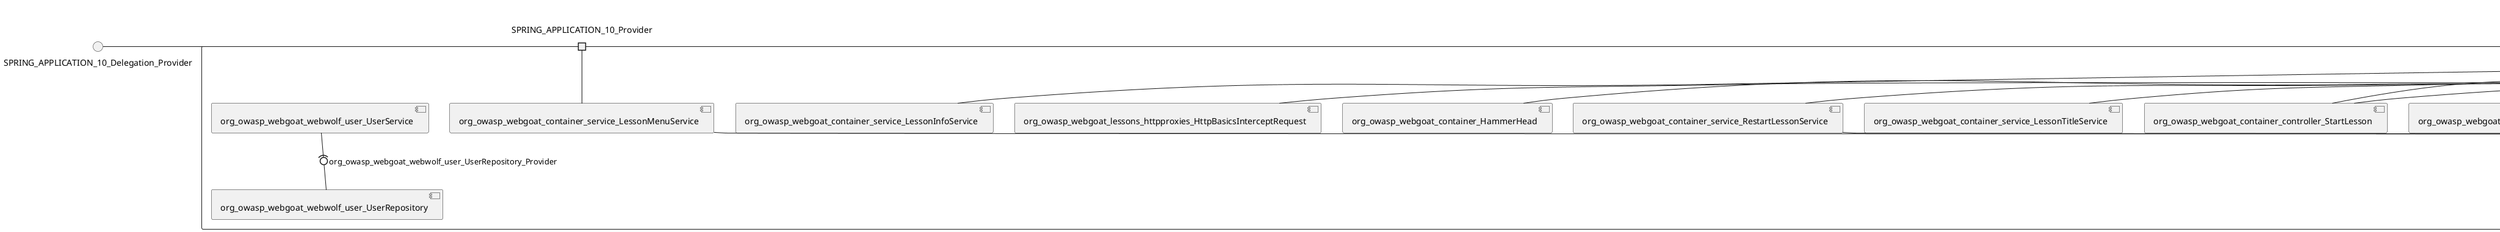 @startuml
skinparam fixCircleLabelOverlapping true
skinparam componentStyle uml2
() SPRING_APPLICATION_10_Delegation_Provider
() SPRING_APPLICATION_11_Delegation_Provider
() SPRING_APPLICATION_12_Delegation_Provider
() SPRING_APPLICATION_13_Delegation_Provider
() SPRING_APPLICATION_14_Delegation_Provider
() SPRING_APPLICATION_15_Delegation_Provider
() SPRING_APPLICATION_16_Delegation_Provider
() SPRING_APPLICATION_2_Delegation_Provider
() SPRING_APPLICATION_3_Delegation_Provider
() SPRING_APPLICATION_4_Delegation_Provider
() SPRING_APPLICATION_5_Delegation_Provider
() SPRING_APPLICATION_6_Delegation_Provider
() SPRING_APPLICATION_7_Delegation_Provider
() SPRING_APPLICATION_8_Delegation_Provider
() SPRING_APPLICATION_9_Delegation_Provider
() SPRING_APPLICATION_BypassRestrictions_FieldRestrictions_POST_Delegation_Provider
() SPRING_APPLICATION_BypassRestrictions_frontendValidation_POST_Delegation_Provider
() SPRING_APPLICATION_ChromeDevTools_dummy_POST_Delegation_Provider
() SPRING_APPLICATION_ChromeDevTools_network_POST_Delegation_Provider
() SPRING_APPLICATION_CrossSiteScriptingStored_stored_xss_POST_Delegation_Provider
() SPRING_APPLICATION_CrossSiteScriptingStored_stored_xss_follow_up_POST_Delegation_Provider
() SPRING_APPLICATION_CrossSiteScripting_attack1_POST_Delegation_Provider
() SPRING_APPLICATION_CrossSiteScripting_attack3_POST_Delegation_Provider
() SPRING_APPLICATION_CrossSiteScripting_attack4_POST_Delegation_Provider
() SPRING_APPLICATION_CrossSiteScripting_attack5a_GET_Delegation_Provider
() SPRING_APPLICATION_CrossSiteScripting_attack6a_POST_Delegation_Provider
() SPRING_APPLICATION_CrossSiteScripting_dom_follow_up_POST_Delegation_Provider
() SPRING_APPLICATION_CrossSiteScripting_phone_home_xss_POST_Delegation_Provider
() SPRING_APPLICATION_CrossSiteScripting_quiz_GET_POST_Delegation_Provider
() SPRING_APPLICATION_Delegation_Provider
() SPRING_APPLICATION_GET_10_Delegation_Provider
() SPRING_APPLICATION_GET_11_Delegation_Provider
() SPRING_APPLICATION_GET_2_Delegation_Provider
() SPRING_APPLICATION_GET_3_Delegation_Provider
() SPRING_APPLICATION_GET_4_Delegation_Provider
() SPRING_APPLICATION_GET_5_Delegation_Provider
() SPRING_APPLICATION_GET_6_Delegation_Provider
() SPRING_APPLICATION_GET_7_Delegation_Provider
() SPRING_APPLICATION_GET_8_Delegation_Provider
() SPRING_APPLICATION_GET_9_Delegation_Provider
() SPRING_APPLICATION_GET_Delegation_Provider
() SPRING_APPLICATION_HtmlTampering_task_POST_Delegation_Provider
() SPRING_APPLICATION_HttpBasics_attack1_POST_Delegation_Provider
() SPRING_APPLICATION_HttpBasics_attack2_POST_Delegation_Provider
() SPRING_APPLICATION_IDOR_diff_attributes_POST_Delegation_Provider
() SPRING_APPLICATION_IDOR_login_POST_Delegation_Provider
() SPRING_APPLICATION_IDOR_profile_alt_path_POST_Delegation_Provider
() SPRING_APPLICATION_InsecureDeserialization_task_POST_Delegation_Provider
() SPRING_APPLICATION_InsecureLogin_Delegation_Provider
() SPRING_APPLICATION_JWT_decode_POST_Delegation_Provider
() SPRING_APPLICATION_JWT_jku_Delegation_Provider
() SPRING_APPLICATION_JWT_kid_Delegation_Provider
() SPRING_APPLICATION_JWT_quiz_GET_POST_Delegation_Provider
() SPRING_APPLICATION_JWT_refresh_Delegation_Provider
() SPRING_APPLICATION_JWT_secret_POST_Delegation_Provider
() SPRING_APPLICATION_JWT_votings_Delegation_Provider
() SPRING_APPLICATION_LogSpoofing_log_bleeding_POST_Delegation_Provider
() SPRING_APPLICATION_LogSpoofing_log_spoofing_POST_Delegation_Provider
() SPRING_APPLICATION_POST_10_Delegation_Provider
() SPRING_APPLICATION_POST_11_Delegation_Provider
() SPRING_APPLICATION_POST_12_Delegation_Provider
() SPRING_APPLICATION_POST_13_Delegation_Provider
() SPRING_APPLICATION_POST_14_Delegation_Provider
() SPRING_APPLICATION_POST_15_Delegation_Provider
() SPRING_APPLICATION_POST_16_Delegation_Provider
() SPRING_APPLICATION_POST_17_Delegation_Provider
() SPRING_APPLICATION_POST_18_Delegation_Provider
() SPRING_APPLICATION_POST_2_Delegation_Provider
() SPRING_APPLICATION_POST_3_Delegation_Provider
() SPRING_APPLICATION_POST_4_Delegation_Provider
() SPRING_APPLICATION_POST_5_Delegation_Provider
() SPRING_APPLICATION_POST_6_Delegation_Provider
() SPRING_APPLICATION_POST_7_Delegation_Provider
() SPRING_APPLICATION_POST_8_Delegation_Provider
() SPRING_APPLICATION_POST_9_Delegation_Provider
() SPRING_APPLICATION_POST_Delegation_Provider
() SPRING_APPLICATION_PUT_Delegation_Provider
() SPRING_APPLICATION_PasswordReset_ForgotPassword_create_password_reset_link_POST_Delegation_Provider
() SPRING_APPLICATION_PasswordReset_SecurityQuestions_POST_Delegation_Provider
() SPRING_APPLICATION_PasswordReset_reset_Delegation_Provider
() SPRING_APPLICATION_PasswordReset_simple_mail_reset_POST_Delegation_Provider
() SPRING_APPLICATION_PathTraversal_profile_picture_GET_Delegation_Provider
() SPRING_APPLICATION_PathTraversal_profile_picture_fix_GET_Delegation_Provider
() SPRING_APPLICATION_PathTraversal_profile_upload_POST_Delegation_Provider
() SPRING_APPLICATION_PathTraversal_profile_upload_fix_POST_Delegation_Provider
() SPRING_APPLICATION_PathTraversal_profile_upload_remove_user_input_POST_Delegation_Provider
() SPRING_APPLICATION_PathTraversal_random_POST_Delegation_Provider
() SPRING_APPLICATION_PathTraversal_random_picture_GET_Delegation_Provider
() SPRING_APPLICATION_PathTraversal_zip_slip_Delegation_Provider
() SPRING_APPLICATION_SSRF_task1_POST_Delegation_Provider
() SPRING_APPLICATION_SSRF_task2_POST_Delegation_Provider
() SPRING_APPLICATION_SecurePasswords_assignment_POST_Delegation_Provider
() SPRING_APPLICATION_SqlInjectionAdvanced_attack6a_POST_Delegation_Provider
() SPRING_APPLICATION_SqlInjectionAdvanced_attack6b_POST_Delegation_Provider
() SPRING_APPLICATION_SqlInjectionAdvanced_challenge_Login_POST_Delegation_Provider
() SPRING_APPLICATION_SqlInjectionAdvanced_challenge_PUT_Delegation_Provider
() SPRING_APPLICATION_SqlInjectionAdvanced_quiz_GET_POST_Delegation_Provider
() SPRING_APPLICATION_SqlInjectionMitigations_attack10a_POST_Delegation_Provider
() SPRING_APPLICATION_SqlInjectionMitigations_attack10b_POST_Delegation_Provider
() SPRING_APPLICATION_SqlInjectionMitigations_attack12a_POST_Delegation_Provider
() SPRING_APPLICATION_SqlInjectionMitigations_servers_GET_Delegation_Provider
() SPRING_APPLICATION_SqlInjection_assignment5a_POST_Delegation_Provider
() SPRING_APPLICATION_SqlInjection_assignment5b_POST_Delegation_Provider
() SPRING_APPLICATION_SqlInjection_attack10_POST_Delegation_Provider
() SPRING_APPLICATION_SqlInjection_attack2_POST_Delegation_Provider
() SPRING_APPLICATION_SqlInjection_attack3_POST_Delegation_Provider
() SPRING_APPLICATION_SqlInjection_attack4_POST_Delegation_Provider
() SPRING_APPLICATION_SqlInjection_attack5_POST_Delegation_Provider
() SPRING_APPLICATION_SqlInjection_attack8_POST_Delegation_Provider
() SPRING_APPLICATION_SqlInjection_attack9_POST_Delegation_Provider
() SPRING_APPLICATION_SqlOnlyInputValidationOnKeywords_attack_POST_Delegation_Provider
() SPRING_APPLICATION_SqlOnlyInputValidation_attack_POST_Delegation_Provider
() SPRING_APPLICATION_VulnerableComponents_attack1_POST_Delegation_Provider
() SPRING_APPLICATION_WebWolf_GET_Delegation_Provider
() SPRING_APPLICATION_WebWolf_landing_Delegation_Provider
() SPRING_APPLICATION_WebWolf_mail_Delegation_Provider
() SPRING_APPLICATION_challenge_1_POST_Delegation_Provider
() SPRING_APPLICATION_challenge_5_POST_Delegation_Provider
() SPRING_APPLICATION_challenge_7_Delegation_Provider
() SPRING_APPLICATION_challenge_8_Delegation_Provider
() SPRING_APPLICATION_challenge_logo_Delegation_Provider
() SPRING_APPLICATION_cia_quiz_GET_POST_Delegation_Provider
() SPRING_APPLICATION_clientSideFiltering_attack1_POST_Delegation_Provider
() SPRING_APPLICATION_clientSideFiltering_challenge_store_coupons_GET_Delegation_Provider
() SPRING_APPLICATION_clientSideFiltering_getItForFree_POST_Delegation_Provider
() SPRING_APPLICATION_clientSideFiltering_salaries_GET_Delegation_Provider
() SPRING_APPLICATION_crypto_encoding_basic_auth_POST_Delegation_Provider
() SPRING_APPLICATION_crypto_encoding_xor_POST_Delegation_Provider
() SPRING_APPLICATION_crypto_hashing_POST_Delegation_Provider
() SPRING_APPLICATION_crypto_secure_defaults_POST_Delegation_Provider
() SPRING_APPLICATION_crypto_signing_verify_POST_Delegation_Provider
() SPRING_APPLICATION_csrf_feedback_message_POST_Delegation_Provider
() SPRING_APPLICATION_csrf_review_POST_Delegation_Provider
() SPRING_APPLICATION_files_GET_Delegation_Provider
() SPRING_APPLICATION_fileupload_POST_Delegation_Provider
() SPRING_APPLICATION_jwt_Delegation_Provider
() SPRING_APPLICATION_landing_Delegation_Provider
() SPRING_APPLICATION_lesson_template_Delegation_Provider
() SPRING_APPLICATION_login_oauth_mvc_GET_Delegation_Provider
() SPRING_APPLICATION_mail_DELETE_GET_POST_Delegation_Provider
() SPRING_APPLICATION_register_mvc_POST_Delegation_Provider
() SPRING_APPLICATION_registration_GET_Delegation_Provider
() SPRING_APPLICATION_requests_GET_Delegation_Provider
() SPRING_APPLICATION_scoreboard_data_GET_Delegation_Provider
() SPRING_APPLICATION_server_directory_GET_Delegation_Provider
() SPRING_APPLICATION_service_debug_labels_mvc_Delegation_Provider
() SPRING_APPLICATION_service_lessonoverview_mvc_Delegation_Provider
() SPRING_APPLICATION_xxe_comments_GET_Delegation_Provider
rectangle System {
[org_owasp_webgoat_container_HammerHead] [[webgoat-webgoat.repository#_CuNjxD8sEe-s9q0Hm6vFZw]]
[org_owasp_webgoat_container_WebWolfRedirect] [[webgoat-webgoat.repository#_CuNjxD8sEe-s9q0Hm6vFZw]]
[org_owasp_webgoat_container_controller_StartLesson] [[webgoat-webgoat.repository#_CuNjxD8sEe-s9q0Hm6vFZw]]
[org_owasp_webgoat_container_controller_Welcome] [[webgoat-webgoat.repository#_CuNjxD8sEe-s9q0Hm6vFZw]]
[org_owasp_webgoat_container_i18n_PluginMessages_Provider] [[webgoat-webgoat.repository#_CuNjxD8sEe-s9q0Hm6vFZw]]
[org_owasp_webgoat_container_report_ReportCardController] [[webgoat-webgoat.repository#_CuNjxD8sEe-s9q0Hm6vFZw]]
[org_owasp_webgoat_container_service_EnvironmentService] [[webgoat-webgoat.repository#_CuNjxD8sEe-s9q0Hm6vFZw]]
[org_owasp_webgoat_container_service_HintService] [[webgoat-webgoat.repository#_CuNjxD8sEe-s9q0Hm6vFZw]]
[org_owasp_webgoat_container_service_LabelDebugService] [[webgoat-webgoat.repository#_CuNjxD8sEe-s9q0Hm6vFZw]]
[org_owasp_webgoat_container_service_LabelService] [[webgoat-webgoat.repository#_CuNjxD8sEe-s9q0Hm6vFZw]]
[org_owasp_webgoat_container_service_LessonInfoService] [[webgoat-webgoat.repository#_CuNjxD8sEe-s9q0Hm6vFZw]]
[org_owasp_webgoat_container_service_LessonMenuService] [[webgoat-webgoat.repository#_CuNjxD8sEe-s9q0Hm6vFZw]]
[org_owasp_webgoat_container_service_LessonProgressService] [[webgoat-webgoat.repository#_CuNjxD8sEe-s9q0Hm6vFZw]]
[org_owasp_webgoat_container_service_LessonTitleService] [[webgoat-webgoat.repository#_CuNjxD8sEe-s9q0Hm6vFZw]]
[org_owasp_webgoat_container_service_RestartLessonService] [[webgoat-webgoat.repository#_CuNjxD8sEe-s9q0Hm6vFZw]]
[org_owasp_webgoat_container_service_SessionService] [[webgoat-webgoat.repository#_CuNjxD8sEe-s9q0Hm6vFZw]]
[org_owasp_webgoat_container_session_UserSessionData_Provider] [[webgoat-webgoat.repository#_CuNjxD8sEe-s9q0Hm6vFZw]]
[org_owasp_webgoat_container_session_WebSession_Provider] [[webgoat-webgoat.repository#_CuNjxD8sEe-s9q0Hm6vFZw]]
[org_owasp_webgoat_container_users_RegistrationController] [[webgoat-webgoat.repository#_CuNjxD8sEe-s9q0Hm6vFZw]]
[org_owasp_webgoat_container_users_Scoreboard] [[webgoat-webgoat.repository#_CuNjxD8sEe-s9q0Hm6vFZw]]
[org_owasp_webgoat_container_users_UserProgressRepository] [[webgoat-webgoat.repository#_CuNjxD8sEe-s9q0Hm6vFZw]]
[org_owasp_webgoat_container_users_UserRepository] [[webgoat-webgoat.repository#_CuNjxD8sEe-s9q0Hm6vFZw]]
[org_owasp_webgoat_container_users_UserService] [[webgoat-webgoat.repository#_CuNjxD8sEe-s9q0Hm6vFZw]]
[org_owasp_webgoat_lessons_authbypass_VerifyAccount] [[webgoat-webgoat.repository#_CuNjxD8sEe-s9q0Hm6vFZw]]
[org_owasp_webgoat_lessons_bypassrestrictions_BypassRestrictionsFieldRestrictions] [[webgoat-webgoat.repository#_CuNjxD8sEe-s9q0Hm6vFZw]]
[org_owasp_webgoat_lessons_bypassrestrictions_BypassRestrictionsFrontendValidation] [[webgoat-webgoat.repository#_CuNjxD8sEe-s9q0Hm6vFZw]]
[org_owasp_webgoat_lessons_challenges_FlagController] [[webgoat-webgoat.repository#_CuNjxD8sEe-s9q0Hm6vFZw]]
[org_owasp_webgoat_lessons_challenges_challenge1_Assignment1] [[webgoat-webgoat.repository#_CuNjxD8sEe-s9q0Hm6vFZw]]
[org_owasp_webgoat_lessons_challenges_challenge1_ImageServlet] [[webgoat-webgoat.repository#_CuNjxD8sEe-s9q0Hm6vFZw]]
[org_owasp_webgoat_lessons_challenges_challenge5_Assignment5] [[webgoat-webgoat.repository#_CuNjxD8sEe-s9q0Hm6vFZw]]
[org_owasp_webgoat_lessons_challenges_challenge7_Assignment7] [[webgoat-webgoat.repository#_CuNjxD8sEe-s9q0Hm6vFZw]]
[org_owasp_webgoat_lessons_challenges_challenge8_Assignment8] [[webgoat-webgoat.repository#_CuNjxD8sEe-s9q0Hm6vFZw]]
[org_owasp_webgoat_lessons_chromedevtools_NetworkDummy] [[webgoat-webgoat.repository#_CuNjxD8sEe-s9q0Hm6vFZw]]
[org_owasp_webgoat_lessons_chromedevtools_NetworkLesson] [[webgoat-webgoat.repository#_CuNjxD8sEe-s9q0Hm6vFZw]]
[org_owasp_webgoat_lessons_cia_CIAQuiz] [[webgoat-webgoat.repository#_CuNjxD8sEe-s9q0Hm6vFZw]]
[org_owasp_webgoat_lessons_clientsidefiltering_ClientSideFilteringAssignment] [[webgoat-webgoat.repository#_CuNjxD8sEe-s9q0Hm6vFZw]]
[org_owasp_webgoat_lessons_clientsidefiltering_ClientSideFilteringFreeAssignment] [[webgoat-webgoat.repository#_CuNjxD8sEe-s9q0Hm6vFZw]]
[org_owasp_webgoat_lessons_clientsidefiltering_Salaries] [[webgoat-webgoat.repository#_CuNjxD8sEe-s9q0Hm6vFZw]]
[org_owasp_webgoat_lessons_clientsidefiltering_ShopEndpoint] [[webgoat-webgoat.repository#_CuNjxD8sEe-s9q0Hm6vFZw]]
[org_owasp_webgoat_lessons_cryptography_EncodingAssignment] [[webgoat-webgoat.repository#_CuNjxD8sEe-s9q0Hm6vFZw]]
[org_owasp_webgoat_lessons_cryptography_HashingAssignment] [[webgoat-webgoat.repository#_CuNjxD8sEe-s9q0Hm6vFZw]]
[org_owasp_webgoat_lessons_cryptography_SecureDefaultsAssignment] [[webgoat-webgoat.repository#_CuNjxD8sEe-s9q0Hm6vFZw]]
[org_owasp_webgoat_lessons_cryptography_SigningAssignment] [[webgoat-webgoat.repository#_CuNjxD8sEe-s9q0Hm6vFZw]]
[org_owasp_webgoat_lessons_cryptography_XOREncodingAssignment] [[webgoat-webgoat.repository#_CuNjxD8sEe-s9q0Hm6vFZw]]
[org_owasp_webgoat_lessons_csrf_CSRFConfirmFlag1] [[webgoat-webgoat.repository#_CuNjxD8sEe-s9q0Hm6vFZw]]
[org_owasp_webgoat_lessons_csrf_CSRFFeedback] [[webgoat-webgoat.repository#_CuNjxD8sEe-s9q0Hm6vFZw]]
[org_owasp_webgoat_lessons_csrf_CSRFGetFlag] [[webgoat-webgoat.repository#_CuNjxD8sEe-s9q0Hm6vFZw]]
[org_owasp_webgoat_lessons_csrf_CSRFLogin] [[webgoat-webgoat.repository#_CuNjxD8sEe-s9q0Hm6vFZw]]
[org_owasp_webgoat_lessons_csrf_ForgedReviews] [[webgoat-webgoat.repository#_CuNjxD8sEe-s9q0Hm6vFZw]]
[org_owasp_webgoat_lessons_csrf_ObjectMapper_Provider] [[webgoat-webgoat.repository#_CuNjxD8sEe-s9q0Hm6vFZw]]
[org_owasp_webgoat_lessons_deserialization_InsecureDeserializationTask] [[webgoat-webgoat.repository#_CuNjxD8sEe-s9q0Hm6vFZw]]
[org_owasp_webgoat_lessons_hijacksession_HijackSessionAssignment] [[webgoat-webgoat.repository#_CuNjxD8sEe-s9q0Hm6vFZw]]
[org_owasp_webgoat_lessons_hijacksession_cas_HijackSessionAuthenticationProvider] [[webgoat-webgoat.repository#_CuNjxD8sEe-s9q0Hm6vFZw]]
[org_owasp_webgoat_lessons_htmltampering_HtmlTamperingTask] [[webgoat-webgoat.repository#_CuNjxD8sEe-s9q0Hm6vFZw]]
[org_owasp_webgoat_lessons_httpbasics_HttpBasicsLesson] [[webgoat-webgoat.repository#_CuNjxD8sEe-s9q0Hm6vFZw]]
[org_owasp_webgoat_lessons_httpbasics_HttpBasicsQuiz] [[webgoat-webgoat.repository#_CuNjxD8sEe-s9q0Hm6vFZw]]
[org_owasp_webgoat_lessons_httpproxies_HttpBasicsInterceptRequest] [[webgoat-webgoat.repository#_CuNjxD8sEe-s9q0Hm6vFZw]]
[org_owasp_webgoat_lessons_idor_IDORDiffAttributes] [[webgoat-webgoat.repository#_CuNjxD8sEe-s9q0Hm6vFZw]]
[org_owasp_webgoat_lessons_idor_IDOREditOtherProfile] [[webgoat-webgoat.repository#_CuNjxD8sEe-s9q0Hm6vFZw]]
[org_owasp_webgoat_lessons_idor_IDORLogin] [[webgoat-webgoat.repository#_CuNjxD8sEe-s9q0Hm6vFZw]]
[org_owasp_webgoat_lessons_idor_IDORViewOtherProfile] [[webgoat-webgoat.repository#_CuNjxD8sEe-s9q0Hm6vFZw]]
[org_owasp_webgoat_lessons_idor_IDORViewOwnProfile] [[webgoat-webgoat.repository#_CuNjxD8sEe-s9q0Hm6vFZw]]
[org_owasp_webgoat_lessons_idor_IDORViewOwnProfileAltUrl] [[webgoat-webgoat.repository#_CuNjxD8sEe-s9q0Hm6vFZw]]
[org_owasp_webgoat_lessons_insecurelogin_InsecureLoginTask] [[webgoat-webgoat.repository#_CuNjxD8sEe-s9q0Hm6vFZw]]
[org_owasp_webgoat_lessons_jwt_JWTDecodeEndpoint] [[webgoat-webgoat.repository#_CuNjxD8sEe-s9q0Hm6vFZw]]
[org_owasp_webgoat_lessons_jwt_JWTQuiz] [[webgoat-webgoat.repository#_CuNjxD8sEe-s9q0Hm6vFZw]]
[org_owasp_webgoat_lessons_jwt_JWTRefreshEndpoint] [[webgoat-webgoat.repository#_CuNjxD8sEe-s9q0Hm6vFZw]]
[org_owasp_webgoat_lessons_jwt_JWTSecretKeyEndpoint] [[webgoat-webgoat.repository#_CuNjxD8sEe-s9q0Hm6vFZw]]
[org_owasp_webgoat_lessons_jwt_JWTVotesEndpoint] [[webgoat-webgoat.repository#_CuNjxD8sEe-s9q0Hm6vFZw]]
[org_owasp_webgoat_lessons_jwt_claimmisuse_JWTHeaderJKUEndpoint] [[webgoat-webgoat.repository#_CuNjxD8sEe-s9q0Hm6vFZw]]
[org_owasp_webgoat_lessons_jwt_claimmisuse_JWTHeaderKIDEndpoint] [[webgoat-webgoat.repository#_CuNjxD8sEe-s9q0Hm6vFZw]]
[org_owasp_webgoat_lessons_lessontemplate_SampleAttack] [[webgoat-webgoat.repository#_CuNjxD8sEe-s9q0Hm6vFZw]]
[org_owasp_webgoat_lessons_logging_LogBleedingTask] [[webgoat-webgoat.repository#_CuNjxD8sEe-s9q0Hm6vFZw]]
[org_owasp_webgoat_lessons_logging_LogSpoofingTask] [[webgoat-webgoat.repository#_CuNjxD8sEe-s9q0Hm6vFZw]]
[org_owasp_webgoat_lessons_missingac_MissingFunctionACHiddenMenus] [[webgoat-webgoat.repository#_CuNjxD8sEe-s9q0Hm6vFZw]]
[org_owasp_webgoat_lessons_missingac_MissingFunctionACUsers] [[webgoat-webgoat.repository#_CuNjxD8sEe-s9q0Hm6vFZw]]
[org_owasp_webgoat_lessons_missingac_MissingFunctionACYourHash] [[webgoat-webgoat.repository#_CuNjxD8sEe-s9q0Hm6vFZw]]
[org_owasp_webgoat_lessons_missingac_MissingFunctionACYourHashAdmin] [[webgoat-webgoat.repository#_CuNjxD8sEe-s9q0Hm6vFZw]]
[org_owasp_webgoat_lessons_passwordreset_QuestionsAssignment] [[webgoat-webgoat.repository#_CuNjxD8sEe-s9q0Hm6vFZw]]
[org_owasp_webgoat_lessons_passwordreset_ResetLinkAssignment] [[webgoat-webgoat.repository#_CuNjxD8sEe-s9q0Hm6vFZw]]
[org_owasp_webgoat_lessons_passwordreset_ResetLinkAssignmentForgotPassword] [[webgoat-webgoat.repository#_CuNjxD8sEe-s9q0Hm6vFZw]]
[org_owasp_webgoat_lessons_passwordreset_SecurityQuestionAssignment] [[webgoat-webgoat.repository#_CuNjxD8sEe-s9q0Hm6vFZw]]
[org_owasp_webgoat_lessons_passwordreset_SimpleMailAssignment] [[webgoat-webgoat.repository#_CuNjxD8sEe-s9q0Hm6vFZw]]
[org_owasp_webgoat_lessons_passwordreset_TriedQuestions] [[webgoat-webgoat.repository#_CuNjxD8sEe-s9q0Hm6vFZw]]
[org_owasp_webgoat_lessons_pathtraversal_ProfileUpload] [[webgoat-webgoat.repository#_CuNjxD8sEe-s9q0Hm6vFZw]]
[org_owasp_webgoat_lessons_pathtraversal_ProfileUploadFix] [[webgoat-webgoat.repository#_CuNjxD8sEe-s9q0Hm6vFZw]]
[org_owasp_webgoat_lessons_pathtraversal_ProfileUploadRemoveUserInput] [[webgoat-webgoat.repository#_CuNjxD8sEe-s9q0Hm6vFZw]]
[org_owasp_webgoat_lessons_pathtraversal_ProfileUploadRetrieval] [[webgoat-webgoat.repository#_CuNjxD8sEe-s9q0Hm6vFZw]]
[org_owasp_webgoat_lessons_pathtraversal_ProfileZipSlip] [[webgoat-webgoat.repository#_CuNjxD8sEe-s9q0Hm6vFZw]]
[org_owasp_webgoat_lessons_securepasswords_SecurePasswordsAssignment] [[webgoat-webgoat.repository#_CuNjxD8sEe-s9q0Hm6vFZw]]
[org_owasp_webgoat_lessons_spoofcookie_SpoofCookieAssignment] [[webgoat-webgoat.repository#_CuNjxD8sEe-s9q0Hm6vFZw]]
[org_owasp_webgoat_lessons_sqlinjection_advanced_SqlInjectionChallenge] [[webgoat-webgoat.repository#_CuNjxD8sEe-s9q0Hm6vFZw]]
[org_owasp_webgoat_lessons_sqlinjection_advanced_SqlInjectionChallengeLogin] [[webgoat-webgoat.repository#_CuNjxD8sEe-s9q0Hm6vFZw]]
[org_owasp_webgoat_lessons_sqlinjection_advanced_SqlInjectionLesson6a] [[webgoat-webgoat.repository#_CuNjxD8sEe-s9q0Hm6vFZw]]
[org_owasp_webgoat_lessons_sqlinjection_advanced_SqlInjectionLesson6b] [[webgoat-webgoat.repository#_CuNjxD8sEe-s9q0Hm6vFZw]]
[org_owasp_webgoat_lessons_sqlinjection_advanced_SqlInjectionQuiz] [[webgoat-webgoat.repository#_CuNjxD8sEe-s9q0Hm6vFZw]]
[org_owasp_webgoat_lessons_sqlinjection_introduction_SqlInjectionLesson10] [[webgoat-webgoat.repository#_CuNjxD8sEe-s9q0Hm6vFZw]]
[org_owasp_webgoat_lessons_sqlinjection_introduction_SqlInjectionLesson2] [[webgoat-webgoat.repository#_CuNjxD8sEe-s9q0Hm6vFZw]]
[org_owasp_webgoat_lessons_sqlinjection_introduction_SqlInjectionLesson3] [[webgoat-webgoat.repository#_CuNjxD8sEe-s9q0Hm6vFZw]]
[org_owasp_webgoat_lessons_sqlinjection_introduction_SqlInjectionLesson4] [[webgoat-webgoat.repository#_CuNjxD8sEe-s9q0Hm6vFZw]]
[org_owasp_webgoat_lessons_sqlinjection_introduction_SqlInjectionLesson5] [[webgoat-webgoat.repository#_CuNjxD8sEe-s9q0Hm6vFZw]]
[org_owasp_webgoat_lessons_sqlinjection_introduction_SqlInjectionLesson5a] [[webgoat-webgoat.repository#_CuNjxD8sEe-s9q0Hm6vFZw]]
[org_owasp_webgoat_lessons_sqlinjection_introduction_SqlInjectionLesson5b] [[webgoat-webgoat.repository#_CuNjxD8sEe-s9q0Hm6vFZw]]
[org_owasp_webgoat_lessons_sqlinjection_introduction_SqlInjectionLesson8] [[webgoat-webgoat.repository#_CuNjxD8sEe-s9q0Hm6vFZw]]
[org_owasp_webgoat_lessons_sqlinjection_introduction_SqlInjectionLesson9] [[webgoat-webgoat.repository#_CuNjxD8sEe-s9q0Hm6vFZw]]
[org_owasp_webgoat_lessons_sqlinjection_mitigation_Servers] [[webgoat-webgoat.repository#_CuNjxD8sEe-s9q0Hm6vFZw]]
[org_owasp_webgoat_lessons_sqlinjection_mitigation_SqlInjectionLesson10a] [[webgoat-webgoat.repository#_CuNjxD8sEe-s9q0Hm6vFZw]]
[org_owasp_webgoat_lessons_sqlinjection_mitigation_SqlInjectionLesson10b] [[webgoat-webgoat.repository#_CuNjxD8sEe-s9q0Hm6vFZw]]
[org_owasp_webgoat_lessons_sqlinjection_mitigation_SqlInjectionLesson13] [[webgoat-webgoat.repository#_CuNjxD8sEe-s9q0Hm6vFZw]]
[org_owasp_webgoat_lessons_sqlinjection_mitigation_SqlOnlyInputValidation] [[webgoat-webgoat.repository#_CuNjxD8sEe-s9q0Hm6vFZw]]
[org_owasp_webgoat_lessons_sqlinjection_mitigation_SqlOnlyInputValidationOnKeywords] [[webgoat-webgoat.repository#_CuNjxD8sEe-s9q0Hm6vFZw]]
[org_owasp_webgoat_lessons_ssrf_SSRFTask1] [[webgoat-webgoat.repository#_CuNjxD8sEe-s9q0Hm6vFZw]]
[org_owasp_webgoat_lessons_ssrf_SSRFTask2] [[webgoat-webgoat.repository#_CuNjxD8sEe-s9q0Hm6vFZw]]
[org_owasp_webgoat_lessons_vulnerablecomponents_VulnerableComponentsLesson] [[webgoat-webgoat.repository#_CuNjxD8sEe-s9q0Hm6vFZw]]
[org_owasp_webgoat_lessons_webwolfintroduction_LandingAssignment] [[webgoat-webgoat.repository#_CuNjxD8sEe-s9q0Hm6vFZw]]
[org_owasp_webgoat_lessons_webwolfintroduction_MailAssignment] [[webgoat-webgoat.repository#_CuNjxD8sEe-s9q0Hm6vFZw]]
[org_owasp_webgoat_lessons_xss_CrossSiteScriptingLesson1] [[webgoat-webgoat.repository#_CuNjxD8sEe-s9q0Hm6vFZw]]
[org_owasp_webgoat_lessons_xss_CrossSiteScriptingLesson3] [[webgoat-webgoat.repository#_CuNjxD8sEe-s9q0Hm6vFZw]]
[org_owasp_webgoat_lessons_xss_CrossSiteScriptingLesson4] [[webgoat-webgoat.repository#_CuNjxD8sEe-s9q0Hm6vFZw]]
[org_owasp_webgoat_lessons_xss_CrossSiteScriptingLesson5a] [[webgoat-webgoat.repository#_CuNjxD8sEe-s9q0Hm6vFZw]]
[org_owasp_webgoat_lessons_xss_CrossSiteScriptingLesson6a] [[webgoat-webgoat.repository#_CuNjxD8sEe-s9q0Hm6vFZw]]
[org_owasp_webgoat_lessons_xss_CrossSiteScriptingQuiz] [[webgoat-webgoat.repository#_CuNjxD8sEe-s9q0Hm6vFZw]]
[org_owasp_webgoat_lessons_xss_DOMCrossSiteScripting] [[webgoat-webgoat.repository#_CuNjxD8sEe-s9q0Hm6vFZw]]
[org_owasp_webgoat_lessons_xss_DOMCrossSiteScriptingVerifier] [[webgoat-webgoat.repository#_CuNjxD8sEe-s9q0Hm6vFZw]]
[org_owasp_webgoat_lessons_xss_stored_StoredCrossSiteScriptingVerifier] [[webgoat-webgoat.repository#_CuNjxD8sEe-s9q0Hm6vFZw]]
[org_owasp_webgoat_lessons_xss_stored_StoredXssComments] [[webgoat-webgoat.repository#_CuNjxD8sEe-s9q0Hm6vFZw]]
[org_owasp_webgoat_lessons_xxe_BlindSendFileAssignment] [[webgoat-webgoat.repository#_CuNjxD8sEe-s9q0Hm6vFZw]]
[org_owasp_webgoat_lessons_xxe_CommentsCache] [[webgoat-webgoat.repository#_CuNjxD8sEe-s9q0Hm6vFZw]]
[org_owasp_webgoat_lessons_xxe_CommentsEndpoint] [[webgoat-webgoat.repository#_CuNjxD8sEe-s9q0Hm6vFZw]]
[org_owasp_webgoat_lessons_xxe_ContentTypeAssignment] [[webgoat-webgoat.repository#_CuNjxD8sEe-s9q0Hm6vFZw]]
[org_owasp_webgoat_lessons_xxe_SimpleXXE] [[webgoat-webgoat.repository#_CuNjxD8sEe-s9q0Hm6vFZw]]
[org_owasp_webgoat_webwolf_FileServer] [[webgoat-webgoat.repository#_CuNjxD8sEe-s9q0Hm6vFZw]]
[org_owasp_webgoat_webwolf_jwt_JWTController] [[webgoat-webgoat.repository#_CuNjxD8sEe-s9q0Hm6vFZw]]
[org_owasp_webgoat_webwolf_mailbox_MailboxController] [[webgoat-webgoat.repository#_CuNjxD8sEe-s9q0Hm6vFZw]]
[org_owasp_webgoat_webwolf_mailbox_MailboxRepository] [[webgoat-webgoat.repository#_CuNjxD8sEe-s9q0Hm6vFZw]]
[org_owasp_webgoat_webwolf_requests_LandingPage] [[webgoat-webgoat.repository#_CuNjxD8sEe-s9q0Hm6vFZw]]
[org_owasp_webgoat_webwolf_requests_Requests] [[webgoat-webgoat.repository#_CuNjxD8sEe-s9q0Hm6vFZw]]
[org_owasp_webgoat_webwolf_user_UserRepository] [[webgoat-webgoat.repository#_CuNjxD8sEe-s9q0Hm6vFZw]]
[org_owasp_webgoat_webwolf_user_UserService] [[webgoat-webgoat.repository#_CuNjxD8sEe-s9q0Hm6vFZw]]
port SPRING_APPLICATION_10_Provider
SPRING_APPLICATION_10_Delegation_Provider - SPRING_APPLICATION_10_Provider
SPRING_APPLICATION_10_Provider - [org_owasp_webgoat_container_service_LessonMenuService]
port SPRING_APPLICATION_11_Provider
SPRING_APPLICATION_11_Delegation_Provider - SPRING_APPLICATION_11_Provider
SPRING_APPLICATION_11_Provider - [org_owasp_webgoat_lessons_jwt_JWTSecretKeyEndpoint]
port SPRING_APPLICATION_12_Provider
SPRING_APPLICATION_12_Delegation_Provider - SPRING_APPLICATION_12_Provider
SPRING_APPLICATION_12_Provider - [org_owasp_webgoat_container_service_LessonInfoService]
port SPRING_APPLICATION_13_Provider
SPRING_APPLICATION_13_Delegation_Provider - SPRING_APPLICATION_13_Provider
SPRING_APPLICATION_13_Provider - [org_owasp_webgoat_lessons_httpproxies_HttpBasicsInterceptRequest]
port SPRING_APPLICATION_14_Provider
SPRING_APPLICATION_14_Delegation_Provider - SPRING_APPLICATION_14_Provider
SPRING_APPLICATION_14_Provider - [org_owasp_webgoat_container_controller_StartLesson]
port SPRING_APPLICATION_15_Provider
SPRING_APPLICATION_15_Delegation_Provider - SPRING_APPLICATION_15_Provider
SPRING_APPLICATION_15_Provider - [org_owasp_webgoat_container_HammerHead]
port SPRING_APPLICATION_16_Provider
SPRING_APPLICATION_16_Delegation_Provider - SPRING_APPLICATION_16_Provider
SPRING_APPLICATION_16_Provider - [org_owasp_webgoat_lessons_cryptography_HashingAssignment]
port SPRING_APPLICATION_2_Provider
SPRING_APPLICATION_2_Delegation_Provider - SPRING_APPLICATION_2_Provider
SPRING_APPLICATION_2_Provider - [org_owasp_webgoat_container_service_RestartLessonService]
port SPRING_APPLICATION_3_Provider
SPRING_APPLICATION_3_Delegation_Provider - SPRING_APPLICATION_3_Provider
SPRING_APPLICATION_3_Provider - [org_owasp_webgoat_container_service_LessonTitleService]
port SPRING_APPLICATION_4_Provider
SPRING_APPLICATION_4_Delegation_Provider - SPRING_APPLICATION_4_Provider
SPRING_APPLICATION_4_Provider - [org_owasp_webgoat_container_service_SessionService]
port SPRING_APPLICATION_5_Provider
SPRING_APPLICATION_5_Delegation_Provider - SPRING_APPLICATION_5_Provider
SPRING_APPLICATION_5_Provider - [org_owasp_webgoat_webwolf_FileServer]
port SPRING_APPLICATION_6_Provider
SPRING_APPLICATION_6_Delegation_Provider - SPRING_APPLICATION_6_Provider
SPRING_APPLICATION_6_Provider - [org_owasp_webgoat_container_service_LabelDebugService]
port SPRING_APPLICATION_7_Provider
SPRING_APPLICATION_7_Delegation_Provider - SPRING_APPLICATION_7_Provider
SPRING_APPLICATION_7_Provider - [org_owasp_webgoat_lessons_cryptography_SigningAssignment]
port SPRING_APPLICATION_8_Provider
SPRING_APPLICATION_8_Delegation_Provider - SPRING_APPLICATION_8_Provider
SPRING_APPLICATION_8_Provider - [org_owasp_webgoat_lessons_cryptography_HashingAssignment]
port SPRING_APPLICATION_9_Provider
SPRING_APPLICATION_9_Delegation_Provider - SPRING_APPLICATION_9_Provider
SPRING_APPLICATION_9_Provider - [org_owasp_webgoat_container_controller_StartLesson]
port SPRING_APPLICATION_BypassRestrictions_FieldRestrictions_POST_Provider
SPRING_APPLICATION_BypassRestrictions_FieldRestrictions_POST_Delegation_Provider - SPRING_APPLICATION_BypassRestrictions_FieldRestrictions_POST_Provider
SPRING_APPLICATION_BypassRestrictions_FieldRestrictions_POST_Provider - [org_owasp_webgoat_lessons_bypassrestrictions_BypassRestrictionsFieldRestrictions]
port SPRING_APPLICATION_BypassRestrictions_frontendValidation_POST_Provider
SPRING_APPLICATION_BypassRestrictions_frontendValidation_POST_Delegation_Provider - SPRING_APPLICATION_BypassRestrictions_frontendValidation_POST_Provider
SPRING_APPLICATION_BypassRestrictions_frontendValidation_POST_Provider - [org_owasp_webgoat_lessons_bypassrestrictions_BypassRestrictionsFrontendValidation]
port SPRING_APPLICATION_ChromeDevTools_dummy_POST_Provider
SPRING_APPLICATION_ChromeDevTools_dummy_POST_Delegation_Provider - SPRING_APPLICATION_ChromeDevTools_dummy_POST_Provider
SPRING_APPLICATION_ChromeDevTools_dummy_POST_Provider - [org_owasp_webgoat_lessons_chromedevtools_NetworkDummy]
port SPRING_APPLICATION_ChromeDevTools_network_POST_Provider
SPRING_APPLICATION_ChromeDevTools_network_POST_Delegation_Provider - SPRING_APPLICATION_ChromeDevTools_network_POST_Provider
SPRING_APPLICATION_ChromeDevTools_network_POST_Provider - [org_owasp_webgoat_lessons_chromedevtools_NetworkLesson]
port SPRING_APPLICATION_CrossSiteScriptingStored_stored_xss_POST_Provider
SPRING_APPLICATION_CrossSiteScriptingStored_stored_xss_POST_Delegation_Provider - SPRING_APPLICATION_CrossSiteScriptingStored_stored_xss_POST_Provider
SPRING_APPLICATION_CrossSiteScriptingStored_stored_xss_POST_Provider - [org_owasp_webgoat_lessons_xss_stored_StoredXssComments]
port SPRING_APPLICATION_CrossSiteScriptingStored_stored_xss_follow_up_POST_Provider
SPRING_APPLICATION_CrossSiteScriptingStored_stored_xss_follow_up_POST_Delegation_Provider - SPRING_APPLICATION_CrossSiteScriptingStored_stored_xss_follow_up_POST_Provider
SPRING_APPLICATION_CrossSiteScriptingStored_stored_xss_follow_up_POST_Provider - [org_owasp_webgoat_lessons_xss_stored_StoredCrossSiteScriptingVerifier]
port SPRING_APPLICATION_CrossSiteScripting_attack1_POST_Provider
SPRING_APPLICATION_CrossSiteScripting_attack1_POST_Delegation_Provider - SPRING_APPLICATION_CrossSiteScripting_attack1_POST_Provider
SPRING_APPLICATION_CrossSiteScripting_attack1_POST_Provider - [org_owasp_webgoat_lessons_xss_CrossSiteScriptingLesson1]
port SPRING_APPLICATION_CrossSiteScripting_attack3_POST_Provider
SPRING_APPLICATION_CrossSiteScripting_attack3_POST_Delegation_Provider - SPRING_APPLICATION_CrossSiteScripting_attack3_POST_Provider
SPRING_APPLICATION_CrossSiteScripting_attack3_POST_Provider - [org_owasp_webgoat_lessons_xss_CrossSiteScriptingLesson3]
port SPRING_APPLICATION_CrossSiteScripting_attack4_POST_Provider
SPRING_APPLICATION_CrossSiteScripting_attack4_POST_Delegation_Provider - SPRING_APPLICATION_CrossSiteScripting_attack4_POST_Provider
SPRING_APPLICATION_CrossSiteScripting_attack4_POST_Provider - [org_owasp_webgoat_lessons_xss_CrossSiteScriptingLesson4]
port SPRING_APPLICATION_CrossSiteScripting_attack5a_GET_Provider
SPRING_APPLICATION_CrossSiteScripting_attack5a_GET_Delegation_Provider - SPRING_APPLICATION_CrossSiteScripting_attack5a_GET_Provider
SPRING_APPLICATION_CrossSiteScripting_attack5a_GET_Provider - [org_owasp_webgoat_lessons_xss_CrossSiteScriptingLesson5a]
port SPRING_APPLICATION_CrossSiteScripting_attack6a_POST_Provider
SPRING_APPLICATION_CrossSiteScripting_attack6a_POST_Delegation_Provider - SPRING_APPLICATION_CrossSiteScripting_attack6a_POST_Provider
SPRING_APPLICATION_CrossSiteScripting_attack6a_POST_Provider - [org_owasp_webgoat_lessons_xss_CrossSiteScriptingLesson6a]
port SPRING_APPLICATION_CrossSiteScripting_dom_follow_up_POST_Provider
SPRING_APPLICATION_CrossSiteScripting_dom_follow_up_POST_Delegation_Provider - SPRING_APPLICATION_CrossSiteScripting_dom_follow_up_POST_Provider
SPRING_APPLICATION_CrossSiteScripting_dom_follow_up_POST_Provider - [org_owasp_webgoat_lessons_xss_DOMCrossSiteScriptingVerifier]
port SPRING_APPLICATION_CrossSiteScripting_phone_home_xss_POST_Provider
SPRING_APPLICATION_CrossSiteScripting_phone_home_xss_POST_Delegation_Provider - SPRING_APPLICATION_CrossSiteScripting_phone_home_xss_POST_Provider
SPRING_APPLICATION_CrossSiteScripting_phone_home_xss_POST_Provider - [org_owasp_webgoat_lessons_xss_DOMCrossSiteScripting]
port SPRING_APPLICATION_CrossSiteScripting_quiz_GET_POST_Provider
SPRING_APPLICATION_CrossSiteScripting_quiz_GET_POST_Delegation_Provider - SPRING_APPLICATION_CrossSiteScripting_quiz_GET_POST_Provider
SPRING_APPLICATION_CrossSiteScripting_quiz_GET_POST_Provider - [org_owasp_webgoat_lessons_xss_CrossSiteScriptingQuiz]
port SPRING_APPLICATION_Provider
SPRING_APPLICATION_Delegation_Provider - SPRING_APPLICATION_Provider
SPRING_APPLICATION_Provider - [org_owasp_webgoat_lessons_xxe_SimpleXXE]
port SPRING_APPLICATION_GET_10_Provider
SPRING_APPLICATION_GET_10_Delegation_Provider - SPRING_APPLICATION_GET_10_Provider
SPRING_APPLICATION_GET_10_Provider - [org_owasp_webgoat_lessons_spoofcookie_SpoofCookieAssignment]
port SPRING_APPLICATION_GET_11_Provider
SPRING_APPLICATION_GET_11_Delegation_Provider - SPRING_APPLICATION_GET_11_Provider
SPRING_APPLICATION_GET_11_Provider - [org_owasp_webgoat_container_report_ReportCardController]
port SPRING_APPLICATION_GET_2_Provider
SPRING_APPLICATION_GET_2_Delegation_Provider - SPRING_APPLICATION_GET_2_Provider
SPRING_APPLICATION_GET_2_Provider - [org_owasp_webgoat_lessons_csrf_ForgedReviews]
port SPRING_APPLICATION_GET_3_Provider
SPRING_APPLICATION_GET_3_Delegation_Provider - SPRING_APPLICATION_GET_3_Provider
SPRING_APPLICATION_GET_3_Provider - [org_owasp_webgoat_container_service_LabelService]
port SPRING_APPLICATION_GET_4_Provider
SPRING_APPLICATION_GET_4_Delegation_Provider - SPRING_APPLICATION_GET_4_Provider
SPRING_APPLICATION_GET_4_Provider - [org_owasp_webgoat_lessons_xss_stored_StoredXssComments]
port SPRING_APPLICATION_GET_5_Provider
SPRING_APPLICATION_GET_5_Delegation_Provider - SPRING_APPLICATION_GET_5_Provider
SPRING_APPLICATION_GET_5_Provider - [org_owasp_webgoat_lessons_idor_IDORViewOtherProfile]
port SPRING_APPLICATION_GET_6_Provider
SPRING_APPLICATION_GET_6_Delegation_Provider - SPRING_APPLICATION_GET_6_Provider
SPRING_APPLICATION_GET_6_Provider - [org_owasp_webgoat_container_service_HintService]
port SPRING_APPLICATION_GET_7_Provider
SPRING_APPLICATION_GET_7_Delegation_Provider - SPRING_APPLICATION_GET_7_Provider
SPRING_APPLICATION_GET_7_Provider - [org_owasp_webgoat_lessons_cryptography_EncodingAssignment]
port SPRING_APPLICATION_GET_8_Provider
SPRING_APPLICATION_GET_8_Delegation_Provider - SPRING_APPLICATION_GET_8_Provider
SPRING_APPLICATION_GET_8_Provider - [org_owasp_webgoat_lessons_missingac_MissingFunctionACUsers]
port SPRING_APPLICATION_GET_9_Provider
SPRING_APPLICATION_GET_9_Delegation_Provider - SPRING_APPLICATION_GET_9_Provider
SPRING_APPLICATION_GET_9_Provider - [org_owasp_webgoat_lessons_idor_IDORViewOwnProfile]
port SPRING_APPLICATION_GET_Provider
SPRING_APPLICATION_GET_Delegation_Provider - SPRING_APPLICATION_GET_Provider
SPRING_APPLICATION_GET_Provider - [org_owasp_webgoat_container_controller_Welcome]
port SPRING_APPLICATION_HtmlTampering_task_POST_Provider
SPRING_APPLICATION_HtmlTampering_task_POST_Delegation_Provider - SPRING_APPLICATION_HtmlTampering_task_POST_Provider
SPRING_APPLICATION_HtmlTampering_task_POST_Provider - [org_owasp_webgoat_lessons_htmltampering_HtmlTamperingTask]
port SPRING_APPLICATION_HttpBasics_attack1_POST_Provider
SPRING_APPLICATION_HttpBasics_attack1_POST_Delegation_Provider - SPRING_APPLICATION_HttpBasics_attack1_POST_Provider
SPRING_APPLICATION_HttpBasics_attack1_POST_Provider - [org_owasp_webgoat_lessons_httpbasics_HttpBasicsLesson]
port SPRING_APPLICATION_HttpBasics_attack2_POST_Provider
SPRING_APPLICATION_HttpBasics_attack2_POST_Delegation_Provider - SPRING_APPLICATION_HttpBasics_attack2_POST_Provider
SPRING_APPLICATION_HttpBasics_attack2_POST_Provider - [org_owasp_webgoat_lessons_httpbasics_HttpBasicsQuiz]
port SPRING_APPLICATION_IDOR_diff_attributes_POST_Provider
SPRING_APPLICATION_IDOR_diff_attributes_POST_Delegation_Provider - SPRING_APPLICATION_IDOR_diff_attributes_POST_Provider
SPRING_APPLICATION_IDOR_diff_attributes_POST_Provider - [org_owasp_webgoat_lessons_idor_IDORDiffAttributes]
port SPRING_APPLICATION_IDOR_login_POST_Provider
SPRING_APPLICATION_IDOR_login_POST_Delegation_Provider - SPRING_APPLICATION_IDOR_login_POST_Provider
SPRING_APPLICATION_IDOR_login_POST_Provider - [org_owasp_webgoat_lessons_idor_IDORLogin]
port SPRING_APPLICATION_IDOR_profile_alt_path_POST_Provider
SPRING_APPLICATION_IDOR_profile_alt_path_POST_Delegation_Provider - SPRING_APPLICATION_IDOR_profile_alt_path_POST_Provider
SPRING_APPLICATION_IDOR_profile_alt_path_POST_Provider - [org_owasp_webgoat_lessons_idor_IDORViewOwnProfileAltUrl]
port SPRING_APPLICATION_InsecureDeserialization_task_POST_Provider
SPRING_APPLICATION_InsecureDeserialization_task_POST_Delegation_Provider - SPRING_APPLICATION_InsecureDeserialization_task_POST_Provider
SPRING_APPLICATION_InsecureDeserialization_task_POST_Provider - [org_owasp_webgoat_lessons_deserialization_InsecureDeserializationTask]
port SPRING_APPLICATION_InsecureLogin_Provider
SPRING_APPLICATION_InsecureLogin_Delegation_Provider - SPRING_APPLICATION_InsecureLogin_Provider
SPRING_APPLICATION_InsecureLogin_Provider - [org_owasp_webgoat_lessons_insecurelogin_InsecureLoginTask]
port SPRING_APPLICATION_JWT_decode_POST_Provider
SPRING_APPLICATION_JWT_decode_POST_Delegation_Provider - SPRING_APPLICATION_JWT_decode_POST_Provider
SPRING_APPLICATION_JWT_decode_POST_Provider - [org_owasp_webgoat_lessons_jwt_JWTDecodeEndpoint]
port SPRING_APPLICATION_JWT_jku_Provider
SPRING_APPLICATION_JWT_jku_Delegation_Provider - SPRING_APPLICATION_JWT_jku_Provider
SPRING_APPLICATION_JWT_jku_Provider - [org_owasp_webgoat_lessons_jwt_claimmisuse_JWTHeaderJKUEndpoint]
port SPRING_APPLICATION_JWT_kid_Provider
SPRING_APPLICATION_JWT_kid_Delegation_Provider - SPRING_APPLICATION_JWT_kid_Provider
SPRING_APPLICATION_JWT_kid_Provider - [org_owasp_webgoat_lessons_jwt_claimmisuse_JWTHeaderKIDEndpoint]
port SPRING_APPLICATION_JWT_quiz_GET_POST_Provider
SPRING_APPLICATION_JWT_quiz_GET_POST_Delegation_Provider - SPRING_APPLICATION_JWT_quiz_GET_POST_Provider
SPRING_APPLICATION_JWT_quiz_GET_POST_Provider - [org_owasp_webgoat_lessons_jwt_JWTQuiz]
port SPRING_APPLICATION_JWT_refresh_Provider
SPRING_APPLICATION_JWT_refresh_Delegation_Provider - SPRING_APPLICATION_JWT_refresh_Provider
SPRING_APPLICATION_JWT_refresh_Provider - [org_owasp_webgoat_lessons_jwt_JWTRefreshEndpoint]
port SPRING_APPLICATION_JWT_secret_POST_Provider
SPRING_APPLICATION_JWT_secret_POST_Delegation_Provider - SPRING_APPLICATION_JWT_secret_POST_Provider
SPRING_APPLICATION_JWT_secret_POST_Provider - [org_owasp_webgoat_lessons_jwt_JWTSecretKeyEndpoint]
port SPRING_APPLICATION_JWT_votings_Provider
SPRING_APPLICATION_JWT_votings_Delegation_Provider - SPRING_APPLICATION_JWT_votings_Provider
SPRING_APPLICATION_JWT_votings_Provider - [org_owasp_webgoat_lessons_jwt_JWTVotesEndpoint]
port SPRING_APPLICATION_LogSpoofing_log_bleeding_POST_Provider
SPRING_APPLICATION_LogSpoofing_log_bleeding_POST_Delegation_Provider - SPRING_APPLICATION_LogSpoofing_log_bleeding_POST_Provider
SPRING_APPLICATION_LogSpoofing_log_bleeding_POST_Provider - [org_owasp_webgoat_lessons_logging_LogBleedingTask]
port SPRING_APPLICATION_LogSpoofing_log_spoofing_POST_Provider
SPRING_APPLICATION_LogSpoofing_log_spoofing_POST_Delegation_Provider - SPRING_APPLICATION_LogSpoofing_log_spoofing_POST_Provider
SPRING_APPLICATION_LogSpoofing_log_spoofing_POST_Provider - [org_owasp_webgoat_lessons_logging_LogSpoofingTask]
port SPRING_APPLICATION_POST_10_Provider
SPRING_APPLICATION_POST_10_Delegation_Provider - SPRING_APPLICATION_POST_10_Provider
SPRING_APPLICATION_POST_10_Provider - [org_owasp_webgoat_lessons_xxe_BlindSendFileAssignment]
port SPRING_APPLICATION_POST_11_Provider
SPRING_APPLICATION_POST_11_Delegation_Provider - SPRING_APPLICATION_POST_11_Provider
SPRING_APPLICATION_POST_11_Provider - [org_owasp_webgoat_lessons_xxe_SimpleXXE]
port SPRING_APPLICATION_POST_12_Provider
SPRING_APPLICATION_POST_12_Delegation_Provider - SPRING_APPLICATION_POST_12_Provider
SPRING_APPLICATION_POST_12_Provider - [org_owasp_webgoat_lessons_missingac_MissingFunctionACYourHash]
port SPRING_APPLICATION_POST_13_Provider
SPRING_APPLICATION_POST_13_Delegation_Provider - SPRING_APPLICATION_POST_13_Provider
SPRING_APPLICATION_POST_13_Provider - [org_owasp_webgoat_lessons_passwordreset_SimpleMailAssignment]
port SPRING_APPLICATION_POST_14_Provider
SPRING_APPLICATION_POST_14_Delegation_Provider - SPRING_APPLICATION_POST_14_Provider
SPRING_APPLICATION_POST_14_Provider - [org_owasp_webgoat_lessons_hijacksession_HijackSessionAssignment]
port SPRING_APPLICATION_POST_15_Provider
SPRING_APPLICATION_POST_15_Delegation_Provider - SPRING_APPLICATION_POST_15_Provider
SPRING_APPLICATION_POST_15_Provider - [org_owasp_webgoat_lessons_spoofcookie_SpoofCookieAssignment]
port SPRING_APPLICATION_POST_16_Provider
SPRING_APPLICATION_POST_16_Delegation_Provider - SPRING_APPLICATION_POST_16_Provider
SPRING_APPLICATION_POST_16_Provider - [org_owasp_webgoat_lessons_csrf_CSRFConfirmFlag1]
port SPRING_APPLICATION_POST_17_Provider
SPRING_APPLICATION_POST_17_Delegation_Provider - SPRING_APPLICATION_POST_17_Provider
SPRING_APPLICATION_POST_17_Provider - [org_owasp_webgoat_lessons_missingac_MissingFunctionACUsers]
port SPRING_APPLICATION_POST_18_Provider
SPRING_APPLICATION_POST_18_Delegation_Provider - SPRING_APPLICATION_POST_18_Provider
SPRING_APPLICATION_POST_18_Provider - [org_owasp_webgoat_lessons_authbypass_VerifyAccount]
port SPRING_APPLICATION_POST_2_Provider
SPRING_APPLICATION_POST_2_Delegation_Provider - SPRING_APPLICATION_POST_2_Provider
SPRING_APPLICATION_POST_2_Provider - [org_owasp_webgoat_lessons_csrf_CSRFFeedback]
port SPRING_APPLICATION_POST_3_Provider
SPRING_APPLICATION_POST_3_Delegation_Provider - SPRING_APPLICATION_POST_3_Provider
SPRING_APPLICATION_POST_3_Provider - [org_owasp_webgoat_lessons_passwordreset_QuestionsAssignment]
port SPRING_APPLICATION_POST_4_Provider
SPRING_APPLICATION_POST_4_Delegation_Provider - SPRING_APPLICATION_POST_4_Provider
SPRING_APPLICATION_POST_4_Provider - [org_owasp_webgoat_lessons_csrf_CSRFLogin]
port SPRING_APPLICATION_POST_5_Provider
SPRING_APPLICATION_POST_5_Delegation_Provider - SPRING_APPLICATION_POST_5_Provider
SPRING_APPLICATION_POST_5_Provider - [org_owasp_webgoat_lessons_chromedevtools_NetworkLesson]
port SPRING_APPLICATION_POST_6_Provider
SPRING_APPLICATION_POST_6_Delegation_Provider - SPRING_APPLICATION_POST_6_Provider
SPRING_APPLICATION_POST_6_Provider - [org_owasp_webgoat_lessons_xxe_ContentTypeAssignment]
port SPRING_APPLICATION_POST_7_Provider
SPRING_APPLICATION_POST_7_Delegation_Provider - SPRING_APPLICATION_POST_7_Provider
SPRING_APPLICATION_POST_7_Provider - [org_owasp_webgoat_lessons_missingac_MissingFunctionACYourHashAdmin]
port SPRING_APPLICATION_POST_8_Provider
SPRING_APPLICATION_POST_8_Delegation_Provider - SPRING_APPLICATION_POST_8_Provider
SPRING_APPLICATION_POST_8_Provider - [org_owasp_webgoat_lessons_challenges_FlagController]
port SPRING_APPLICATION_POST_9_Provider
SPRING_APPLICATION_POST_9_Delegation_Provider - SPRING_APPLICATION_POST_9_Provider
SPRING_APPLICATION_POST_9_Provider - [org_owasp_webgoat_lessons_missingac_MissingFunctionACHiddenMenus]
port SPRING_APPLICATION_POST_Provider
SPRING_APPLICATION_POST_Delegation_Provider - SPRING_APPLICATION_POST_Provider
SPRING_APPLICATION_POST_Provider - [org_owasp_webgoat_lessons_csrf_CSRFGetFlag]
port SPRING_APPLICATION_PUT_Provider
SPRING_APPLICATION_PUT_Delegation_Provider - SPRING_APPLICATION_PUT_Provider
SPRING_APPLICATION_PUT_Provider - [org_owasp_webgoat_lessons_idor_IDOREditOtherProfile]
port SPRING_APPLICATION_PasswordReset_ForgotPassword_create_password_reset_link_POST_Provider
SPRING_APPLICATION_PasswordReset_ForgotPassword_create_password_reset_link_POST_Delegation_Provider - SPRING_APPLICATION_PasswordReset_ForgotPassword_create_password_reset_link_POST_Provider
SPRING_APPLICATION_PasswordReset_ForgotPassword_create_password_reset_link_POST_Provider - [org_owasp_webgoat_lessons_passwordreset_ResetLinkAssignmentForgotPassword]
port SPRING_APPLICATION_PasswordReset_SecurityQuestions_POST_Provider
SPRING_APPLICATION_PasswordReset_SecurityQuestions_POST_Delegation_Provider - SPRING_APPLICATION_PasswordReset_SecurityQuestions_POST_Provider
SPRING_APPLICATION_PasswordReset_SecurityQuestions_POST_Provider - [org_owasp_webgoat_lessons_passwordreset_SecurityQuestionAssignment]
port SPRING_APPLICATION_PasswordReset_reset_Provider
SPRING_APPLICATION_PasswordReset_reset_Delegation_Provider - SPRING_APPLICATION_PasswordReset_reset_Provider
SPRING_APPLICATION_PasswordReset_reset_Provider - [org_owasp_webgoat_lessons_passwordreset_ResetLinkAssignment]
port SPRING_APPLICATION_PasswordReset_simple_mail_reset_POST_Provider
SPRING_APPLICATION_PasswordReset_simple_mail_reset_POST_Delegation_Provider - SPRING_APPLICATION_PasswordReset_simple_mail_reset_POST_Provider
SPRING_APPLICATION_PasswordReset_simple_mail_reset_POST_Provider - [org_owasp_webgoat_lessons_passwordreset_SimpleMailAssignment]
port SPRING_APPLICATION_PathTraversal_profile_picture_GET_Provider
SPRING_APPLICATION_PathTraversal_profile_picture_GET_Delegation_Provider - SPRING_APPLICATION_PathTraversal_profile_picture_GET_Provider
SPRING_APPLICATION_PathTraversal_profile_picture_GET_Provider - [org_owasp_webgoat_lessons_pathtraversal_ProfileUpload]
port SPRING_APPLICATION_PathTraversal_profile_picture_fix_GET_Provider
SPRING_APPLICATION_PathTraversal_profile_picture_fix_GET_Delegation_Provider - SPRING_APPLICATION_PathTraversal_profile_picture_fix_GET_Provider
SPRING_APPLICATION_PathTraversal_profile_picture_fix_GET_Provider - [org_owasp_webgoat_lessons_pathtraversal_ProfileUploadFix]
port SPRING_APPLICATION_PathTraversal_profile_upload_POST_Provider
SPRING_APPLICATION_PathTraversal_profile_upload_POST_Delegation_Provider - SPRING_APPLICATION_PathTraversal_profile_upload_POST_Provider
SPRING_APPLICATION_PathTraversal_profile_upload_POST_Provider - [org_owasp_webgoat_lessons_pathtraversal_ProfileUpload]
port SPRING_APPLICATION_PathTraversal_profile_upload_fix_POST_Provider
SPRING_APPLICATION_PathTraversal_profile_upload_fix_POST_Delegation_Provider - SPRING_APPLICATION_PathTraversal_profile_upload_fix_POST_Provider
SPRING_APPLICATION_PathTraversal_profile_upload_fix_POST_Provider - [org_owasp_webgoat_lessons_pathtraversal_ProfileUploadFix]
port SPRING_APPLICATION_PathTraversal_profile_upload_remove_user_input_POST_Provider
SPRING_APPLICATION_PathTraversal_profile_upload_remove_user_input_POST_Delegation_Provider - SPRING_APPLICATION_PathTraversal_profile_upload_remove_user_input_POST_Provider
SPRING_APPLICATION_PathTraversal_profile_upload_remove_user_input_POST_Provider - [org_owasp_webgoat_lessons_pathtraversal_ProfileUploadRemoveUserInput]
port SPRING_APPLICATION_PathTraversal_random_POST_Provider
SPRING_APPLICATION_PathTraversal_random_POST_Delegation_Provider - SPRING_APPLICATION_PathTraversal_random_POST_Provider
SPRING_APPLICATION_PathTraversal_random_POST_Provider - [org_owasp_webgoat_lessons_pathtraversal_ProfileUploadRetrieval]
port SPRING_APPLICATION_PathTraversal_random_picture_GET_Provider
SPRING_APPLICATION_PathTraversal_random_picture_GET_Delegation_Provider - SPRING_APPLICATION_PathTraversal_random_picture_GET_Provider
SPRING_APPLICATION_PathTraversal_random_picture_GET_Provider - [org_owasp_webgoat_lessons_pathtraversal_ProfileUploadRetrieval]
port SPRING_APPLICATION_PathTraversal_zip_slip_Provider
SPRING_APPLICATION_PathTraversal_zip_slip_Delegation_Provider - SPRING_APPLICATION_PathTraversal_zip_slip_Provider
SPRING_APPLICATION_PathTraversal_zip_slip_Provider - [org_owasp_webgoat_lessons_pathtraversal_ProfileZipSlip]
port SPRING_APPLICATION_SSRF_task1_POST_Provider
SPRING_APPLICATION_SSRF_task1_POST_Delegation_Provider - SPRING_APPLICATION_SSRF_task1_POST_Provider
SPRING_APPLICATION_SSRF_task1_POST_Provider - [org_owasp_webgoat_lessons_ssrf_SSRFTask1]
port SPRING_APPLICATION_SSRF_task2_POST_Provider
SPRING_APPLICATION_SSRF_task2_POST_Delegation_Provider - SPRING_APPLICATION_SSRF_task2_POST_Provider
SPRING_APPLICATION_SSRF_task2_POST_Provider - [org_owasp_webgoat_lessons_ssrf_SSRFTask2]
port SPRING_APPLICATION_SecurePasswords_assignment_POST_Provider
SPRING_APPLICATION_SecurePasswords_assignment_POST_Delegation_Provider - SPRING_APPLICATION_SecurePasswords_assignment_POST_Provider
SPRING_APPLICATION_SecurePasswords_assignment_POST_Provider - [org_owasp_webgoat_lessons_securepasswords_SecurePasswordsAssignment]
port SPRING_APPLICATION_SqlInjectionAdvanced_attack6a_POST_Provider
SPRING_APPLICATION_SqlInjectionAdvanced_attack6a_POST_Delegation_Provider - SPRING_APPLICATION_SqlInjectionAdvanced_attack6a_POST_Provider
SPRING_APPLICATION_SqlInjectionAdvanced_attack6a_POST_Provider - [org_owasp_webgoat_lessons_sqlinjection_advanced_SqlInjectionLesson6a]
port SPRING_APPLICATION_SqlInjectionAdvanced_attack6b_POST_Provider
SPRING_APPLICATION_SqlInjectionAdvanced_attack6b_POST_Delegation_Provider - SPRING_APPLICATION_SqlInjectionAdvanced_attack6b_POST_Provider
SPRING_APPLICATION_SqlInjectionAdvanced_attack6b_POST_Provider - [org_owasp_webgoat_lessons_sqlinjection_advanced_SqlInjectionLesson6b]
port SPRING_APPLICATION_SqlInjectionAdvanced_challenge_Login_POST_Provider
SPRING_APPLICATION_SqlInjectionAdvanced_challenge_Login_POST_Delegation_Provider - SPRING_APPLICATION_SqlInjectionAdvanced_challenge_Login_POST_Provider
SPRING_APPLICATION_SqlInjectionAdvanced_challenge_Login_POST_Provider - [org_owasp_webgoat_lessons_sqlinjection_advanced_SqlInjectionChallengeLogin]
port SPRING_APPLICATION_SqlInjectionAdvanced_challenge_PUT_Provider
SPRING_APPLICATION_SqlInjectionAdvanced_challenge_PUT_Delegation_Provider - SPRING_APPLICATION_SqlInjectionAdvanced_challenge_PUT_Provider
SPRING_APPLICATION_SqlInjectionAdvanced_challenge_PUT_Provider - [org_owasp_webgoat_lessons_sqlinjection_advanced_SqlInjectionChallenge]
port SPRING_APPLICATION_SqlInjectionAdvanced_quiz_GET_POST_Provider
SPRING_APPLICATION_SqlInjectionAdvanced_quiz_GET_POST_Delegation_Provider - SPRING_APPLICATION_SqlInjectionAdvanced_quiz_GET_POST_Provider
SPRING_APPLICATION_SqlInjectionAdvanced_quiz_GET_POST_Provider - [org_owasp_webgoat_lessons_sqlinjection_advanced_SqlInjectionQuiz]
port SPRING_APPLICATION_SqlInjectionMitigations_attack10a_POST_Provider
SPRING_APPLICATION_SqlInjectionMitigations_attack10a_POST_Delegation_Provider - SPRING_APPLICATION_SqlInjectionMitigations_attack10a_POST_Provider
SPRING_APPLICATION_SqlInjectionMitigations_attack10a_POST_Provider - [org_owasp_webgoat_lessons_sqlinjection_mitigation_SqlInjectionLesson10a]
port SPRING_APPLICATION_SqlInjectionMitigations_attack10b_POST_Provider
SPRING_APPLICATION_SqlInjectionMitigations_attack10b_POST_Delegation_Provider - SPRING_APPLICATION_SqlInjectionMitigations_attack10b_POST_Provider
SPRING_APPLICATION_SqlInjectionMitigations_attack10b_POST_Provider - [org_owasp_webgoat_lessons_sqlinjection_mitigation_SqlInjectionLesson10b]
port SPRING_APPLICATION_SqlInjectionMitigations_attack12a_POST_Provider
SPRING_APPLICATION_SqlInjectionMitigations_attack12a_POST_Delegation_Provider - SPRING_APPLICATION_SqlInjectionMitigations_attack12a_POST_Provider
SPRING_APPLICATION_SqlInjectionMitigations_attack12a_POST_Provider - [org_owasp_webgoat_lessons_sqlinjection_mitigation_SqlInjectionLesson13]
port SPRING_APPLICATION_SqlInjectionMitigations_servers_GET_Provider
SPRING_APPLICATION_SqlInjectionMitigations_servers_GET_Delegation_Provider - SPRING_APPLICATION_SqlInjectionMitigations_servers_GET_Provider
SPRING_APPLICATION_SqlInjectionMitigations_servers_GET_Provider - [org_owasp_webgoat_lessons_sqlinjection_mitigation_Servers]
port SPRING_APPLICATION_SqlInjection_assignment5a_POST_Provider
SPRING_APPLICATION_SqlInjection_assignment5a_POST_Delegation_Provider - SPRING_APPLICATION_SqlInjection_assignment5a_POST_Provider
SPRING_APPLICATION_SqlInjection_assignment5a_POST_Provider - [org_owasp_webgoat_lessons_sqlinjection_introduction_SqlInjectionLesson5a]
port SPRING_APPLICATION_SqlInjection_assignment5b_POST_Provider
SPRING_APPLICATION_SqlInjection_assignment5b_POST_Delegation_Provider - SPRING_APPLICATION_SqlInjection_assignment5b_POST_Provider
SPRING_APPLICATION_SqlInjection_assignment5b_POST_Provider - [org_owasp_webgoat_lessons_sqlinjection_introduction_SqlInjectionLesson5b]
port SPRING_APPLICATION_SqlInjection_attack10_POST_Provider
SPRING_APPLICATION_SqlInjection_attack10_POST_Delegation_Provider - SPRING_APPLICATION_SqlInjection_attack10_POST_Provider
SPRING_APPLICATION_SqlInjection_attack10_POST_Provider - [org_owasp_webgoat_lessons_sqlinjection_introduction_SqlInjectionLesson10]
port SPRING_APPLICATION_SqlInjection_attack2_POST_Provider
SPRING_APPLICATION_SqlInjection_attack2_POST_Delegation_Provider - SPRING_APPLICATION_SqlInjection_attack2_POST_Provider
SPRING_APPLICATION_SqlInjection_attack2_POST_Provider - [org_owasp_webgoat_lessons_sqlinjection_introduction_SqlInjectionLesson2]
port SPRING_APPLICATION_SqlInjection_attack3_POST_Provider
SPRING_APPLICATION_SqlInjection_attack3_POST_Delegation_Provider - SPRING_APPLICATION_SqlInjection_attack3_POST_Provider
SPRING_APPLICATION_SqlInjection_attack3_POST_Provider - [org_owasp_webgoat_lessons_sqlinjection_introduction_SqlInjectionLesson3]
port SPRING_APPLICATION_SqlInjection_attack4_POST_Provider
SPRING_APPLICATION_SqlInjection_attack4_POST_Delegation_Provider - SPRING_APPLICATION_SqlInjection_attack4_POST_Provider
SPRING_APPLICATION_SqlInjection_attack4_POST_Provider - [org_owasp_webgoat_lessons_sqlinjection_introduction_SqlInjectionLesson4]
port SPRING_APPLICATION_SqlInjection_attack5_POST_Provider
SPRING_APPLICATION_SqlInjection_attack5_POST_Delegation_Provider - SPRING_APPLICATION_SqlInjection_attack5_POST_Provider
SPRING_APPLICATION_SqlInjection_attack5_POST_Provider - [org_owasp_webgoat_lessons_sqlinjection_introduction_SqlInjectionLesson5]
port SPRING_APPLICATION_SqlInjection_attack8_POST_Provider
SPRING_APPLICATION_SqlInjection_attack8_POST_Delegation_Provider - SPRING_APPLICATION_SqlInjection_attack8_POST_Provider
SPRING_APPLICATION_SqlInjection_attack8_POST_Provider - [org_owasp_webgoat_lessons_sqlinjection_introduction_SqlInjectionLesson8]
port SPRING_APPLICATION_SqlInjection_attack9_POST_Provider
SPRING_APPLICATION_SqlInjection_attack9_POST_Delegation_Provider - SPRING_APPLICATION_SqlInjection_attack9_POST_Provider
SPRING_APPLICATION_SqlInjection_attack9_POST_Provider - [org_owasp_webgoat_lessons_sqlinjection_introduction_SqlInjectionLesson9]
port SPRING_APPLICATION_SqlOnlyInputValidationOnKeywords_attack_POST_Provider
SPRING_APPLICATION_SqlOnlyInputValidationOnKeywords_attack_POST_Delegation_Provider - SPRING_APPLICATION_SqlOnlyInputValidationOnKeywords_attack_POST_Provider
SPRING_APPLICATION_SqlOnlyInputValidationOnKeywords_attack_POST_Provider - [org_owasp_webgoat_lessons_sqlinjection_mitigation_SqlOnlyInputValidationOnKeywords]
port SPRING_APPLICATION_SqlOnlyInputValidation_attack_POST_Provider
SPRING_APPLICATION_SqlOnlyInputValidation_attack_POST_Delegation_Provider - SPRING_APPLICATION_SqlOnlyInputValidation_attack_POST_Provider
SPRING_APPLICATION_SqlOnlyInputValidation_attack_POST_Provider - [org_owasp_webgoat_lessons_sqlinjection_mitigation_SqlOnlyInputValidation]
port SPRING_APPLICATION_VulnerableComponents_attack1_POST_Provider
SPRING_APPLICATION_VulnerableComponents_attack1_POST_Delegation_Provider - SPRING_APPLICATION_VulnerableComponents_attack1_POST_Provider
SPRING_APPLICATION_VulnerableComponents_attack1_POST_Provider - [org_owasp_webgoat_lessons_vulnerablecomponents_VulnerableComponentsLesson]
port SPRING_APPLICATION_WebWolf_GET_Provider
SPRING_APPLICATION_WebWolf_GET_Delegation_Provider - SPRING_APPLICATION_WebWolf_GET_Provider
SPRING_APPLICATION_WebWolf_GET_Provider - [org_owasp_webgoat_container_WebWolfRedirect]
port SPRING_APPLICATION_WebWolf_landing_Provider
SPRING_APPLICATION_WebWolf_landing_Delegation_Provider - SPRING_APPLICATION_WebWolf_landing_Provider
SPRING_APPLICATION_WebWolf_landing_Provider - [org_owasp_webgoat_lessons_webwolfintroduction_LandingAssignment]
port SPRING_APPLICATION_WebWolf_mail_Provider
SPRING_APPLICATION_WebWolf_mail_Delegation_Provider - SPRING_APPLICATION_WebWolf_mail_Provider
SPRING_APPLICATION_WebWolf_mail_Provider - [org_owasp_webgoat_lessons_webwolfintroduction_MailAssignment]
port SPRING_APPLICATION_challenge_1_POST_Provider
SPRING_APPLICATION_challenge_1_POST_Delegation_Provider - SPRING_APPLICATION_challenge_1_POST_Provider
SPRING_APPLICATION_challenge_1_POST_Provider - [org_owasp_webgoat_lessons_challenges_challenge1_Assignment1]
port SPRING_APPLICATION_challenge_5_POST_Provider
SPRING_APPLICATION_challenge_5_POST_Delegation_Provider - SPRING_APPLICATION_challenge_5_POST_Provider
SPRING_APPLICATION_challenge_5_POST_Provider - [org_owasp_webgoat_lessons_challenges_challenge5_Assignment5]
port SPRING_APPLICATION_challenge_7_Provider
SPRING_APPLICATION_challenge_7_Delegation_Provider - SPRING_APPLICATION_challenge_7_Provider
SPRING_APPLICATION_challenge_7_Provider - [org_owasp_webgoat_lessons_challenges_challenge7_Assignment7]
port SPRING_APPLICATION_challenge_8_Provider
SPRING_APPLICATION_challenge_8_Delegation_Provider - SPRING_APPLICATION_challenge_8_Provider
SPRING_APPLICATION_challenge_8_Provider - [org_owasp_webgoat_lessons_challenges_challenge8_Assignment8]
port SPRING_APPLICATION_challenge_logo_Provider
SPRING_APPLICATION_challenge_logo_Delegation_Provider - SPRING_APPLICATION_challenge_logo_Provider
SPRING_APPLICATION_challenge_logo_Provider - [org_owasp_webgoat_lessons_challenges_challenge1_ImageServlet]
port SPRING_APPLICATION_cia_quiz_GET_POST_Provider
SPRING_APPLICATION_cia_quiz_GET_POST_Delegation_Provider - SPRING_APPLICATION_cia_quiz_GET_POST_Provider
SPRING_APPLICATION_cia_quiz_GET_POST_Provider - [org_owasp_webgoat_lessons_cia_CIAQuiz]
port SPRING_APPLICATION_clientSideFiltering_attack1_POST_Provider
SPRING_APPLICATION_clientSideFiltering_attack1_POST_Delegation_Provider - SPRING_APPLICATION_clientSideFiltering_attack1_POST_Provider
SPRING_APPLICATION_clientSideFiltering_attack1_POST_Provider - [org_owasp_webgoat_lessons_clientsidefiltering_ClientSideFilteringAssignment]
port SPRING_APPLICATION_clientSideFiltering_challenge_store_coupons_GET_Provider
SPRING_APPLICATION_clientSideFiltering_challenge_store_coupons_GET_Delegation_Provider - SPRING_APPLICATION_clientSideFiltering_challenge_store_coupons_GET_Provider
SPRING_APPLICATION_clientSideFiltering_challenge_store_coupons_GET_Provider - [org_owasp_webgoat_lessons_clientsidefiltering_ShopEndpoint]
port SPRING_APPLICATION_clientSideFiltering_getItForFree_POST_Provider
SPRING_APPLICATION_clientSideFiltering_getItForFree_POST_Delegation_Provider - SPRING_APPLICATION_clientSideFiltering_getItForFree_POST_Provider
SPRING_APPLICATION_clientSideFiltering_getItForFree_POST_Provider - [org_owasp_webgoat_lessons_clientsidefiltering_ClientSideFilteringFreeAssignment]
port SPRING_APPLICATION_clientSideFiltering_salaries_GET_Provider
SPRING_APPLICATION_clientSideFiltering_salaries_GET_Delegation_Provider - SPRING_APPLICATION_clientSideFiltering_salaries_GET_Provider
SPRING_APPLICATION_clientSideFiltering_salaries_GET_Provider - [org_owasp_webgoat_lessons_clientsidefiltering_Salaries]
port SPRING_APPLICATION_crypto_encoding_basic_auth_POST_Provider
SPRING_APPLICATION_crypto_encoding_basic_auth_POST_Delegation_Provider - SPRING_APPLICATION_crypto_encoding_basic_auth_POST_Provider
SPRING_APPLICATION_crypto_encoding_basic_auth_POST_Provider - [org_owasp_webgoat_lessons_cryptography_EncodingAssignment]
port SPRING_APPLICATION_crypto_encoding_xor_POST_Provider
SPRING_APPLICATION_crypto_encoding_xor_POST_Delegation_Provider - SPRING_APPLICATION_crypto_encoding_xor_POST_Provider
SPRING_APPLICATION_crypto_encoding_xor_POST_Provider - [org_owasp_webgoat_lessons_cryptography_XOREncodingAssignment]
port SPRING_APPLICATION_crypto_hashing_POST_Provider
SPRING_APPLICATION_crypto_hashing_POST_Delegation_Provider - SPRING_APPLICATION_crypto_hashing_POST_Provider
SPRING_APPLICATION_crypto_hashing_POST_Provider - [org_owasp_webgoat_lessons_cryptography_HashingAssignment]
port SPRING_APPLICATION_crypto_secure_defaults_POST_Provider
SPRING_APPLICATION_crypto_secure_defaults_POST_Delegation_Provider - SPRING_APPLICATION_crypto_secure_defaults_POST_Provider
SPRING_APPLICATION_crypto_secure_defaults_POST_Provider - [org_owasp_webgoat_lessons_cryptography_SecureDefaultsAssignment]
port SPRING_APPLICATION_crypto_signing_verify_POST_Provider
SPRING_APPLICATION_crypto_signing_verify_POST_Delegation_Provider - SPRING_APPLICATION_crypto_signing_verify_POST_Provider
SPRING_APPLICATION_crypto_signing_verify_POST_Provider - [org_owasp_webgoat_lessons_cryptography_SigningAssignment]
port SPRING_APPLICATION_csrf_feedback_message_POST_Provider
SPRING_APPLICATION_csrf_feedback_message_POST_Delegation_Provider - SPRING_APPLICATION_csrf_feedback_message_POST_Provider
SPRING_APPLICATION_csrf_feedback_message_POST_Provider - [org_owasp_webgoat_lessons_csrf_CSRFFeedback]
port SPRING_APPLICATION_csrf_review_POST_Provider
SPRING_APPLICATION_csrf_review_POST_Delegation_Provider - SPRING_APPLICATION_csrf_review_POST_Provider
SPRING_APPLICATION_csrf_review_POST_Provider - [org_owasp_webgoat_lessons_csrf_ForgedReviews]
port SPRING_APPLICATION_files_GET_Provider
SPRING_APPLICATION_files_GET_Delegation_Provider - SPRING_APPLICATION_files_GET_Provider
SPRING_APPLICATION_files_GET_Provider - [org_owasp_webgoat_webwolf_FileServer]
port SPRING_APPLICATION_fileupload_POST_Provider
SPRING_APPLICATION_fileupload_POST_Delegation_Provider - SPRING_APPLICATION_fileupload_POST_Provider
SPRING_APPLICATION_fileupload_POST_Provider - [org_owasp_webgoat_webwolf_FileServer]
port SPRING_APPLICATION_jwt_Provider
SPRING_APPLICATION_jwt_Delegation_Provider - SPRING_APPLICATION_jwt_Provider
SPRING_APPLICATION_jwt_Provider - [org_owasp_webgoat_webwolf_jwt_JWTController]
port SPRING_APPLICATION_landing_Provider
SPRING_APPLICATION_landing_Delegation_Provider - SPRING_APPLICATION_landing_Provider
SPRING_APPLICATION_landing_Provider - [org_owasp_webgoat_webwolf_requests_LandingPage]
port SPRING_APPLICATION_lesson_template_Provider
SPRING_APPLICATION_lesson_template_Delegation_Provider - SPRING_APPLICATION_lesson_template_Provider
SPRING_APPLICATION_lesson_template_Provider - [org_owasp_webgoat_lessons_lessontemplate_SampleAttack]
port SPRING_APPLICATION_login_oauth_mvc_GET_Provider
SPRING_APPLICATION_login_oauth_mvc_GET_Delegation_Provider - SPRING_APPLICATION_login_oauth_mvc_GET_Provider
SPRING_APPLICATION_login_oauth_mvc_GET_Provider - [org_owasp_webgoat_container_users_RegistrationController]
port SPRING_APPLICATION_mail_DELETE_GET_POST_Provider
SPRING_APPLICATION_mail_DELETE_GET_POST_Delegation_Provider - SPRING_APPLICATION_mail_DELETE_GET_POST_Provider
SPRING_APPLICATION_mail_DELETE_GET_POST_Provider - [org_owasp_webgoat_webwolf_mailbox_MailboxController]
port SPRING_APPLICATION_register_mvc_POST_Provider
SPRING_APPLICATION_register_mvc_POST_Delegation_Provider - SPRING_APPLICATION_register_mvc_POST_Provider
SPRING_APPLICATION_register_mvc_POST_Provider - [org_owasp_webgoat_container_users_RegistrationController]
port SPRING_APPLICATION_registration_GET_Provider
SPRING_APPLICATION_registration_GET_Delegation_Provider - SPRING_APPLICATION_registration_GET_Provider
SPRING_APPLICATION_registration_GET_Provider - [org_owasp_webgoat_container_users_RegistrationController]
port SPRING_APPLICATION_requests_GET_Provider
SPRING_APPLICATION_requests_GET_Delegation_Provider - SPRING_APPLICATION_requests_GET_Provider
SPRING_APPLICATION_requests_GET_Provider - [org_owasp_webgoat_webwolf_requests_Requests]
port SPRING_APPLICATION_scoreboard_data_GET_Provider
SPRING_APPLICATION_scoreboard_data_GET_Delegation_Provider - SPRING_APPLICATION_scoreboard_data_GET_Provider
SPRING_APPLICATION_scoreboard_data_GET_Provider - [org_owasp_webgoat_container_users_Scoreboard]
port SPRING_APPLICATION_server_directory_GET_Provider
SPRING_APPLICATION_server_directory_GET_Delegation_Provider - SPRING_APPLICATION_server_directory_GET_Provider
SPRING_APPLICATION_server_directory_GET_Provider - [org_owasp_webgoat_container_service_EnvironmentService]
port SPRING_APPLICATION_service_debug_labels_mvc_Provider
SPRING_APPLICATION_service_debug_labels_mvc_Delegation_Provider - SPRING_APPLICATION_service_debug_labels_mvc_Provider
SPRING_APPLICATION_service_debug_labels_mvc_Provider - [org_owasp_webgoat_container_service_LabelDebugService]
port SPRING_APPLICATION_service_lessonoverview_mvc_Provider
SPRING_APPLICATION_service_lessonoverview_mvc_Delegation_Provider - SPRING_APPLICATION_service_lessonoverview_mvc_Provider
SPRING_APPLICATION_service_lessonoverview_mvc_Provider - [org_owasp_webgoat_container_service_LessonProgressService]
port SPRING_APPLICATION_xxe_comments_GET_Provider
SPRING_APPLICATION_xxe_comments_GET_Delegation_Provider - SPRING_APPLICATION_xxe_comments_GET_Provider
SPRING_APPLICATION_xxe_comments_GET_Provider - [org_owasp_webgoat_lessons_xxe_CommentsEndpoint]
[org_owasp_webgoat_lessons_csrf_CSRFGetFlag] -(0- [org_owasp_webgoat_container_i18n_PluginMessages_Provider] : org_owasp_webgoat_container_i18n_PluginMessages_Provider
[org_owasp_webgoat_lessons_lessontemplate_SampleAttack] -(0- [org_owasp_webgoat_container_session_UserSessionData_Provider] : org_owasp_webgoat_container_session_UserSessionData_Provider
[org_owasp_webgoat_lessons_csrf_CSRFGetFlag] -(0- [org_owasp_webgoat_container_session_UserSessionData_Provider] : org_owasp_webgoat_container_session_UserSessionData_Provider
[org_owasp_webgoat_lessons_csrf_CSRFFeedback] -(0- [org_owasp_webgoat_container_session_UserSessionData_Provider] : org_owasp_webgoat_container_session_UserSessionData_Provider
[org_owasp_webgoat_lessons_csrf_CSRFConfirmFlag1] -(0- [org_owasp_webgoat_container_session_UserSessionData_Provider] : org_owasp_webgoat_container_session_UserSessionData_Provider
[org_owasp_webgoat_lessons_idor_IDORViewOwnProfileAltUrl] -(0- [org_owasp_webgoat_container_session_UserSessionData_Provider] : org_owasp_webgoat_container_session_UserSessionData_Provider
[org_owasp_webgoat_lessons_authbypass_VerifyAccount] -(0- [org_owasp_webgoat_container_session_UserSessionData_Provider] : org_owasp_webgoat_container_session_UserSessionData_Provider
[org_owasp_webgoat_lessons_xss_CrossSiteScriptingLesson5a] -(0- [org_owasp_webgoat_container_session_UserSessionData_Provider] : org_owasp_webgoat_container_session_UserSessionData_Provider
[org_owasp_webgoat_lessons_idor_IDOREditOtherProfile] -(0- [org_owasp_webgoat_container_session_UserSessionData_Provider] : org_owasp_webgoat_container_session_UserSessionData_Provider
[org_owasp_webgoat_lessons_xss_CrossSiteScriptingLesson6a] -(0- [org_owasp_webgoat_container_session_UserSessionData_Provider] : org_owasp_webgoat_container_session_UserSessionData_Provider
[org_owasp_webgoat_lessons_idor_IDORViewOtherProfile] -(0- [org_owasp_webgoat_container_session_UserSessionData_Provider] : org_owasp_webgoat_container_session_UserSessionData_Provider
[org_owasp_webgoat_lessons_idor_IDORViewOwnProfile] -(0- [org_owasp_webgoat_container_session_UserSessionData_Provider] : org_owasp_webgoat_container_session_UserSessionData_Provider
[org_owasp_webgoat_lessons_xxe_ContentTypeAssignment] -(0- [org_owasp_webgoat_container_session_WebSession_Provider] : org_owasp_webgoat_container_session_WebSession_Provider
[org_owasp_webgoat_lessons_authbypass_VerifyAccount] -(0- [org_owasp_webgoat_container_session_WebSession_Provider] : org_owasp_webgoat_container_session_WebSession_Provider
[org_owasp_webgoat_lessons_csrf_ForgedReviews] -(0- [org_owasp_webgoat_container_session_WebSession_Provider] : org_owasp_webgoat_container_session_WebSession_Provider
[org_owasp_webgoat_lessons_xss_stored_StoredXssComments] -(0- [org_owasp_webgoat_container_session_WebSession_Provider] : org_owasp_webgoat_container_session_WebSession_Provider
[org_owasp_webgoat_container_users_Scoreboard] -(0- [org_owasp_webgoat_container_users_UserProgressRepository] : org_owasp_webgoat_container_users_UserProgressRepository_Provider
[org_owasp_webgoat_container_report_ReportCardController] -(0- [org_owasp_webgoat_container_users_UserProgressRepository] : org_owasp_webgoat_container_users_UserProgressRepository_Provider
[org_owasp_webgoat_container_users_UserService] -(0- [org_owasp_webgoat_container_users_UserProgressRepository] : org_owasp_webgoat_container_users_UserProgressRepository_Provider
[org_owasp_webgoat_lessons_csrf_CSRFLogin] -(0- [org_owasp_webgoat_container_users_UserProgressRepository] : org_owasp_webgoat_container_users_UserProgressRepository_Provider
[org_owasp_webgoat_container_service_LessonProgressService] -(0- [org_owasp_webgoat_container_users_UserProgressRepository] : org_owasp_webgoat_container_users_UserProgressRepository_Provider
[org_owasp_webgoat_container_service_LessonMenuService] -(0- [org_owasp_webgoat_container_users_UserProgressRepository] : org_owasp_webgoat_container_users_UserProgressRepository_Provider
[org_owasp_webgoat_container_service_RestartLessonService] -(0- [org_owasp_webgoat_container_users_UserProgressRepository] : org_owasp_webgoat_container_users_UserProgressRepository_Provider
[org_owasp_webgoat_container_users_UserService] -(0- [org_owasp_webgoat_container_users_UserRepository] : org_owasp_webgoat_container_users_UserRepository_Provider
[org_owasp_webgoat_container_users_Scoreboard] -(0- [org_owasp_webgoat_container_users_UserRepository] : org_owasp_webgoat_container_users_UserRepository_Provider
[org_owasp_webgoat_lessons_csrf_CSRFFeedback] -(0- [org_owasp_webgoat_lessons_csrf_ObjectMapper_Provider] : org_owasp_webgoat_lessons_csrf_ObjectMapper_Provider
[org_owasp_webgoat_lessons_hijacksession_HijackSessionAssignment] -(0- [org_owasp_webgoat_lessons_hijacksession_cas_HijackSessionAuthenticationProvider] : org_owasp_webgoat_lessons_hijacksession_cas_HijackSessionAuthenticationProvider_Provider
[org_owasp_webgoat_lessons_passwordreset_SecurityQuestionAssignment] -(0- [org_owasp_webgoat_lessons_passwordreset_TriedQuestions] : org_owasp_webgoat_lessons_passwordreset_TriedQuestions_Provider
[org_owasp_webgoat_lessons_xxe_SimpleXXE] -(0- [org_owasp_webgoat_lessons_xxe_CommentsCache] : org_owasp_webgoat_lessons_xxe_CommentsCache_Provider
[org_owasp_webgoat_lessons_xxe_ContentTypeAssignment] -(0- [org_owasp_webgoat_lessons_xxe_CommentsCache] : org_owasp_webgoat_lessons_xxe_CommentsCache_Provider
[org_owasp_webgoat_webwolf_mailbox_MailboxController] -(0- [org_owasp_webgoat_webwolf_mailbox_MailboxRepository] : org_owasp_webgoat_webwolf_mailbox_MailboxRepository_Provider
[org_owasp_webgoat_webwolf_user_UserService] -(0- [org_owasp_webgoat_webwolf_user_UserRepository] : org_owasp_webgoat_webwolf_user_UserRepository_Provider
}

@enduml
